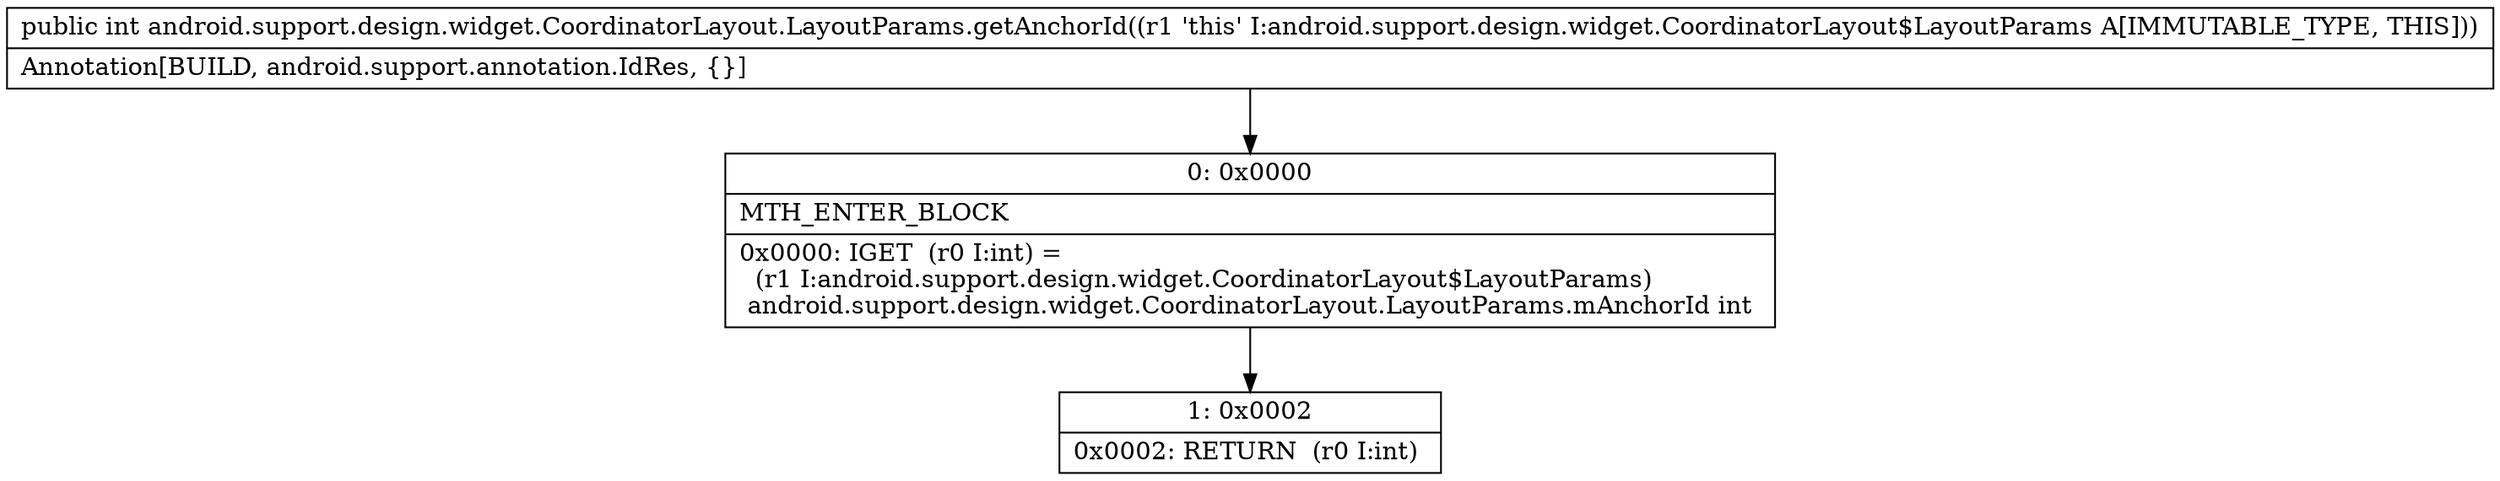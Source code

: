 digraph "CFG forandroid.support.design.widget.CoordinatorLayout.LayoutParams.getAnchorId()I" {
Node_0 [shape=record,label="{0\:\ 0x0000|MTH_ENTER_BLOCK\l|0x0000: IGET  (r0 I:int) = \l  (r1 I:android.support.design.widget.CoordinatorLayout$LayoutParams)\l android.support.design.widget.CoordinatorLayout.LayoutParams.mAnchorId int \l}"];
Node_1 [shape=record,label="{1\:\ 0x0002|0x0002: RETURN  (r0 I:int) \l}"];
MethodNode[shape=record,label="{public int android.support.design.widget.CoordinatorLayout.LayoutParams.getAnchorId((r1 'this' I:android.support.design.widget.CoordinatorLayout$LayoutParams A[IMMUTABLE_TYPE, THIS]))  | Annotation[BUILD, android.support.annotation.IdRes, \{\}]\l}"];
MethodNode -> Node_0;
Node_0 -> Node_1;
}

